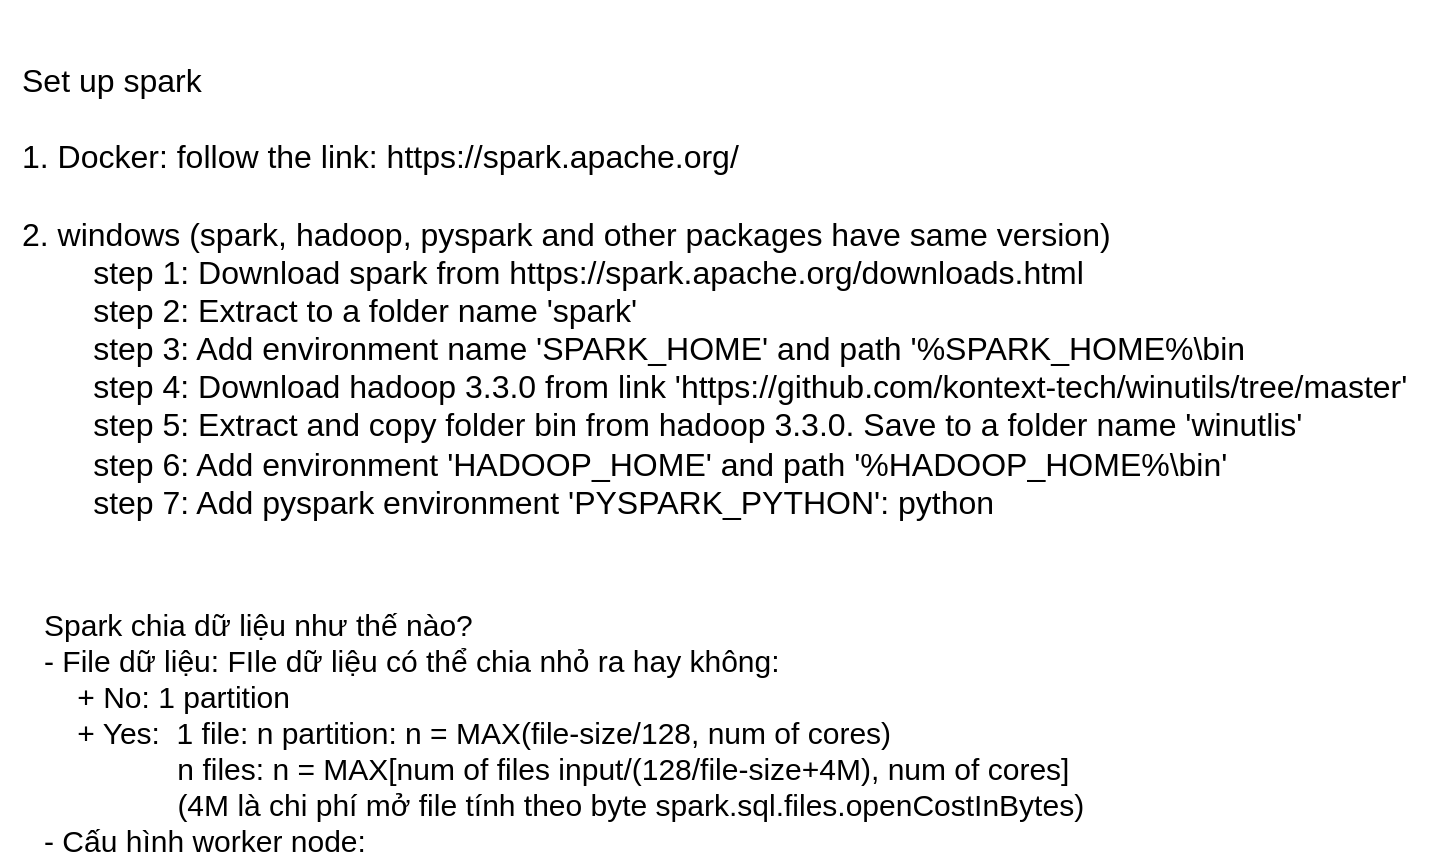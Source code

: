<mxfile version="24.7.14">
  <diagram name="Page-1" id="QxGQDab-3IP6S6Nk2ZQG">
    <mxGraphModel dx="1050" dy="557" grid="0" gridSize="10" guides="1" tooltips="1" connect="1" arrows="1" fold="1" page="1" pageScale="1" pageWidth="3300" pageHeight="4681" math="0" shadow="0">
      <root>
        <mxCell id="0" />
        <mxCell id="1" parent="0" />
        <mxCell id="e4KKcf-cGvebuYbtwIIO-2" value="Set up spark&lt;div style=&quot;font-size: 16px;&quot;&gt;&lt;br style=&quot;font-size: 16px;&quot;&gt;&lt;/div&gt;&lt;div style=&quot;font-size: 16px;&quot;&gt;1. Docker: follow the link: https://spark.apache.org/&lt;br style=&quot;font-size: 16px;&quot;&gt;&lt;/div&gt;&lt;div style=&quot;font-size: 16px;&quot;&gt;&lt;br style=&quot;font-size: 16px;&quot;&gt;&lt;/div&gt;&lt;div style=&quot;font-size: 16px;&quot;&gt;2. windows (spark, hadoop, pyspark and other packages have same version)&lt;/div&gt;&lt;div style=&quot;font-size: 16px;&quot;&gt;&amp;nbsp;&lt;span style=&quot;white-space: pre; font-size: 16px;&quot;&gt;&#x9;&lt;/span&gt;step 1: Download spark from https://spark.apache.org/downloads.html&lt;/div&gt;&lt;div style=&quot;font-size: 16px;&quot;&gt;&lt;span style=&quot;white-space: pre; font-size: 16px;&quot;&gt;&#x9;&lt;/span&gt;step 2: Extract to a folder name &#39;spark&#39;&lt;br style=&quot;font-size: 16px;&quot;&gt;&lt;/div&gt;&lt;div style=&quot;font-size: 16px;&quot;&gt;&lt;span style=&quot;white-space: pre; font-size: 16px;&quot;&gt;&#x9;&lt;/span&gt;step 3: Add environment name &#39;SPARK_HOME&#39; and path &#39;%SPARK_HOME%\bin&amp;nbsp;&lt;br style=&quot;font-size: 16px;&quot;&gt;&lt;/div&gt;&lt;div style=&quot;font-size: 16px;&quot;&gt;&lt;span style=&quot;white-space: pre; font-size: 16px;&quot;&gt;&#x9;&lt;/span&gt;step 4: Download hadoop 3.3.0 from link &#39;https://github.com/kontext-tech/winutils/tree/master&#39;&lt;br style=&quot;font-size: 16px;&quot;&gt;&lt;/div&gt;&lt;div style=&quot;font-size: 16px;&quot;&gt;&lt;span style=&quot;white-space: pre; font-size: 16px;&quot;&gt;&#x9;&lt;/span&gt;step 5: Extract and copy folder bin from hadoop 3.3.0. Save to a folder name &#39;winutlis&#39;&lt;br style=&quot;font-size: 16px;&quot;&gt;&lt;/div&gt;&lt;div style=&quot;font-size: 16px;&quot;&gt;&lt;span style=&quot;white-space: pre; font-size: 16px;&quot;&gt;&#x9;&lt;/span&gt;step 6: Add environment &#39;HADOOP_HOME&#39; and path &#39;%HADOOP_HOME%\bin&#39;&lt;br style=&quot;font-size: 16px;&quot;&gt;&lt;/div&gt;&lt;div style=&quot;font-size: 16px;&quot;&gt;&lt;span style=&quot;white-space: pre; font-size: 16px;&quot;&gt;&#x9;&lt;/span&gt;step 7: Add pyspark environment &#39;PYSPARK_PYTHON&#39;: python&lt;/div&gt;&lt;div style=&quot;font-size: 16px;&quot;&gt;&lt;br style=&quot;font-size: 16px;&quot;&gt;&lt;/div&gt;" style="text;html=1;align=left;verticalAlign=middle;whiteSpace=wrap;rounded=0;fontSize=16;spacing=11;spacingTop=0;textShadow=0;labelBorderColor=none;labelBackgroundColor=none;spacingLeft=0;" parent="1" vertex="1">
          <mxGeometry x="31" y="22" width="714" height="310" as="geometry" />
        </mxCell>
        <mxCell id="XzYTENeTjECc_HRz9cSZ-1" value="&lt;font style=&quot;font-size: 15px;&quot;&gt;Spark chia dữ liệu như thế nào?&lt;/font&gt;&lt;div style=&quot;font-size: 15px;&quot;&gt;&lt;font style=&quot;font-size: 15px;&quot;&gt;- File dữ liệu: FIle dữ liệu có thể chia nhỏ ra hay không:&lt;/font&gt;&lt;/div&gt;&lt;div style=&quot;font-size: 15px;&quot;&gt;&lt;font style=&quot;font-size: 15px;&quot;&gt;&amp;nbsp; &amp;nbsp; + No: 1 partition&lt;/font&gt;&lt;/div&gt;&lt;div style=&quot;font-size: 15px;&quot;&gt;&lt;font style=&quot;font-size: 15px;&quot;&gt;&amp;nbsp; &amp;nbsp; + Yes:&amp;nbsp; 1 file: n partition: n = MAX(file-size/128, num of cores)&lt;/font&gt;&lt;/div&gt;&lt;div style=&quot;font-size: 15px;&quot;&gt;&lt;font style=&quot;font-size: 15px;&quot;&gt;&amp;nbsp; &amp;nbsp; &amp;nbsp; &amp;nbsp; &amp;nbsp; &amp;nbsp; &amp;nbsp; &amp;nbsp; n files: n = MAX[num of files input/(128/file-size+4M), num of cores]&lt;/font&gt;&lt;/div&gt;&lt;div style=&quot;font-size: 15px;&quot;&gt;&lt;font style=&quot;font-size: 15px;&quot;&gt;&lt;span style=&quot;white-space: pre;&quot;&gt;&#x9;&lt;/span&gt;&lt;span style=&quot;white-space: pre;&quot;&gt;&#x9;&lt;/span&gt;(4M là chi phí mở file tính theo byte spark.sql.files.openCostInBytes)&lt;br&gt;&lt;/font&gt;&lt;/div&gt;&lt;div style=&quot;font-size: 15px;&quot;&gt;&lt;font style=&quot;font-size: 15px;&quot;&gt;- Cấu hình worker node:&lt;/font&gt;&lt;/div&gt;" style="text;html=1;align=left;verticalAlign=middle;whiteSpace=wrap;rounded=0;" vertex="1" parent="1">
          <mxGeometry x="51" y="373" width="634" height="30" as="geometry" />
        </mxCell>
      </root>
    </mxGraphModel>
  </diagram>
</mxfile>

